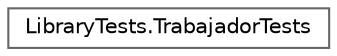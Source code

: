 digraph "Graphical Class Hierarchy"
{
 // INTERACTIVE_SVG=YES
 // LATEX_PDF_SIZE
  bgcolor="transparent";
  edge [fontname=Helvetica,fontsize=10,labelfontname=Helvetica,labelfontsize=10];
  node [fontname=Helvetica,fontsize=10,shape=box,height=0.2,width=0.4];
  rankdir="LR";
  Node0 [label="LibraryTests.TrabajadorTests",height=0.2,width=0.4,color="grey40", fillcolor="white", style="filled",URL="$classLibraryTests_1_1TrabajadorTests.html",tooltip="Tests de la clase Trabajador"];
}
